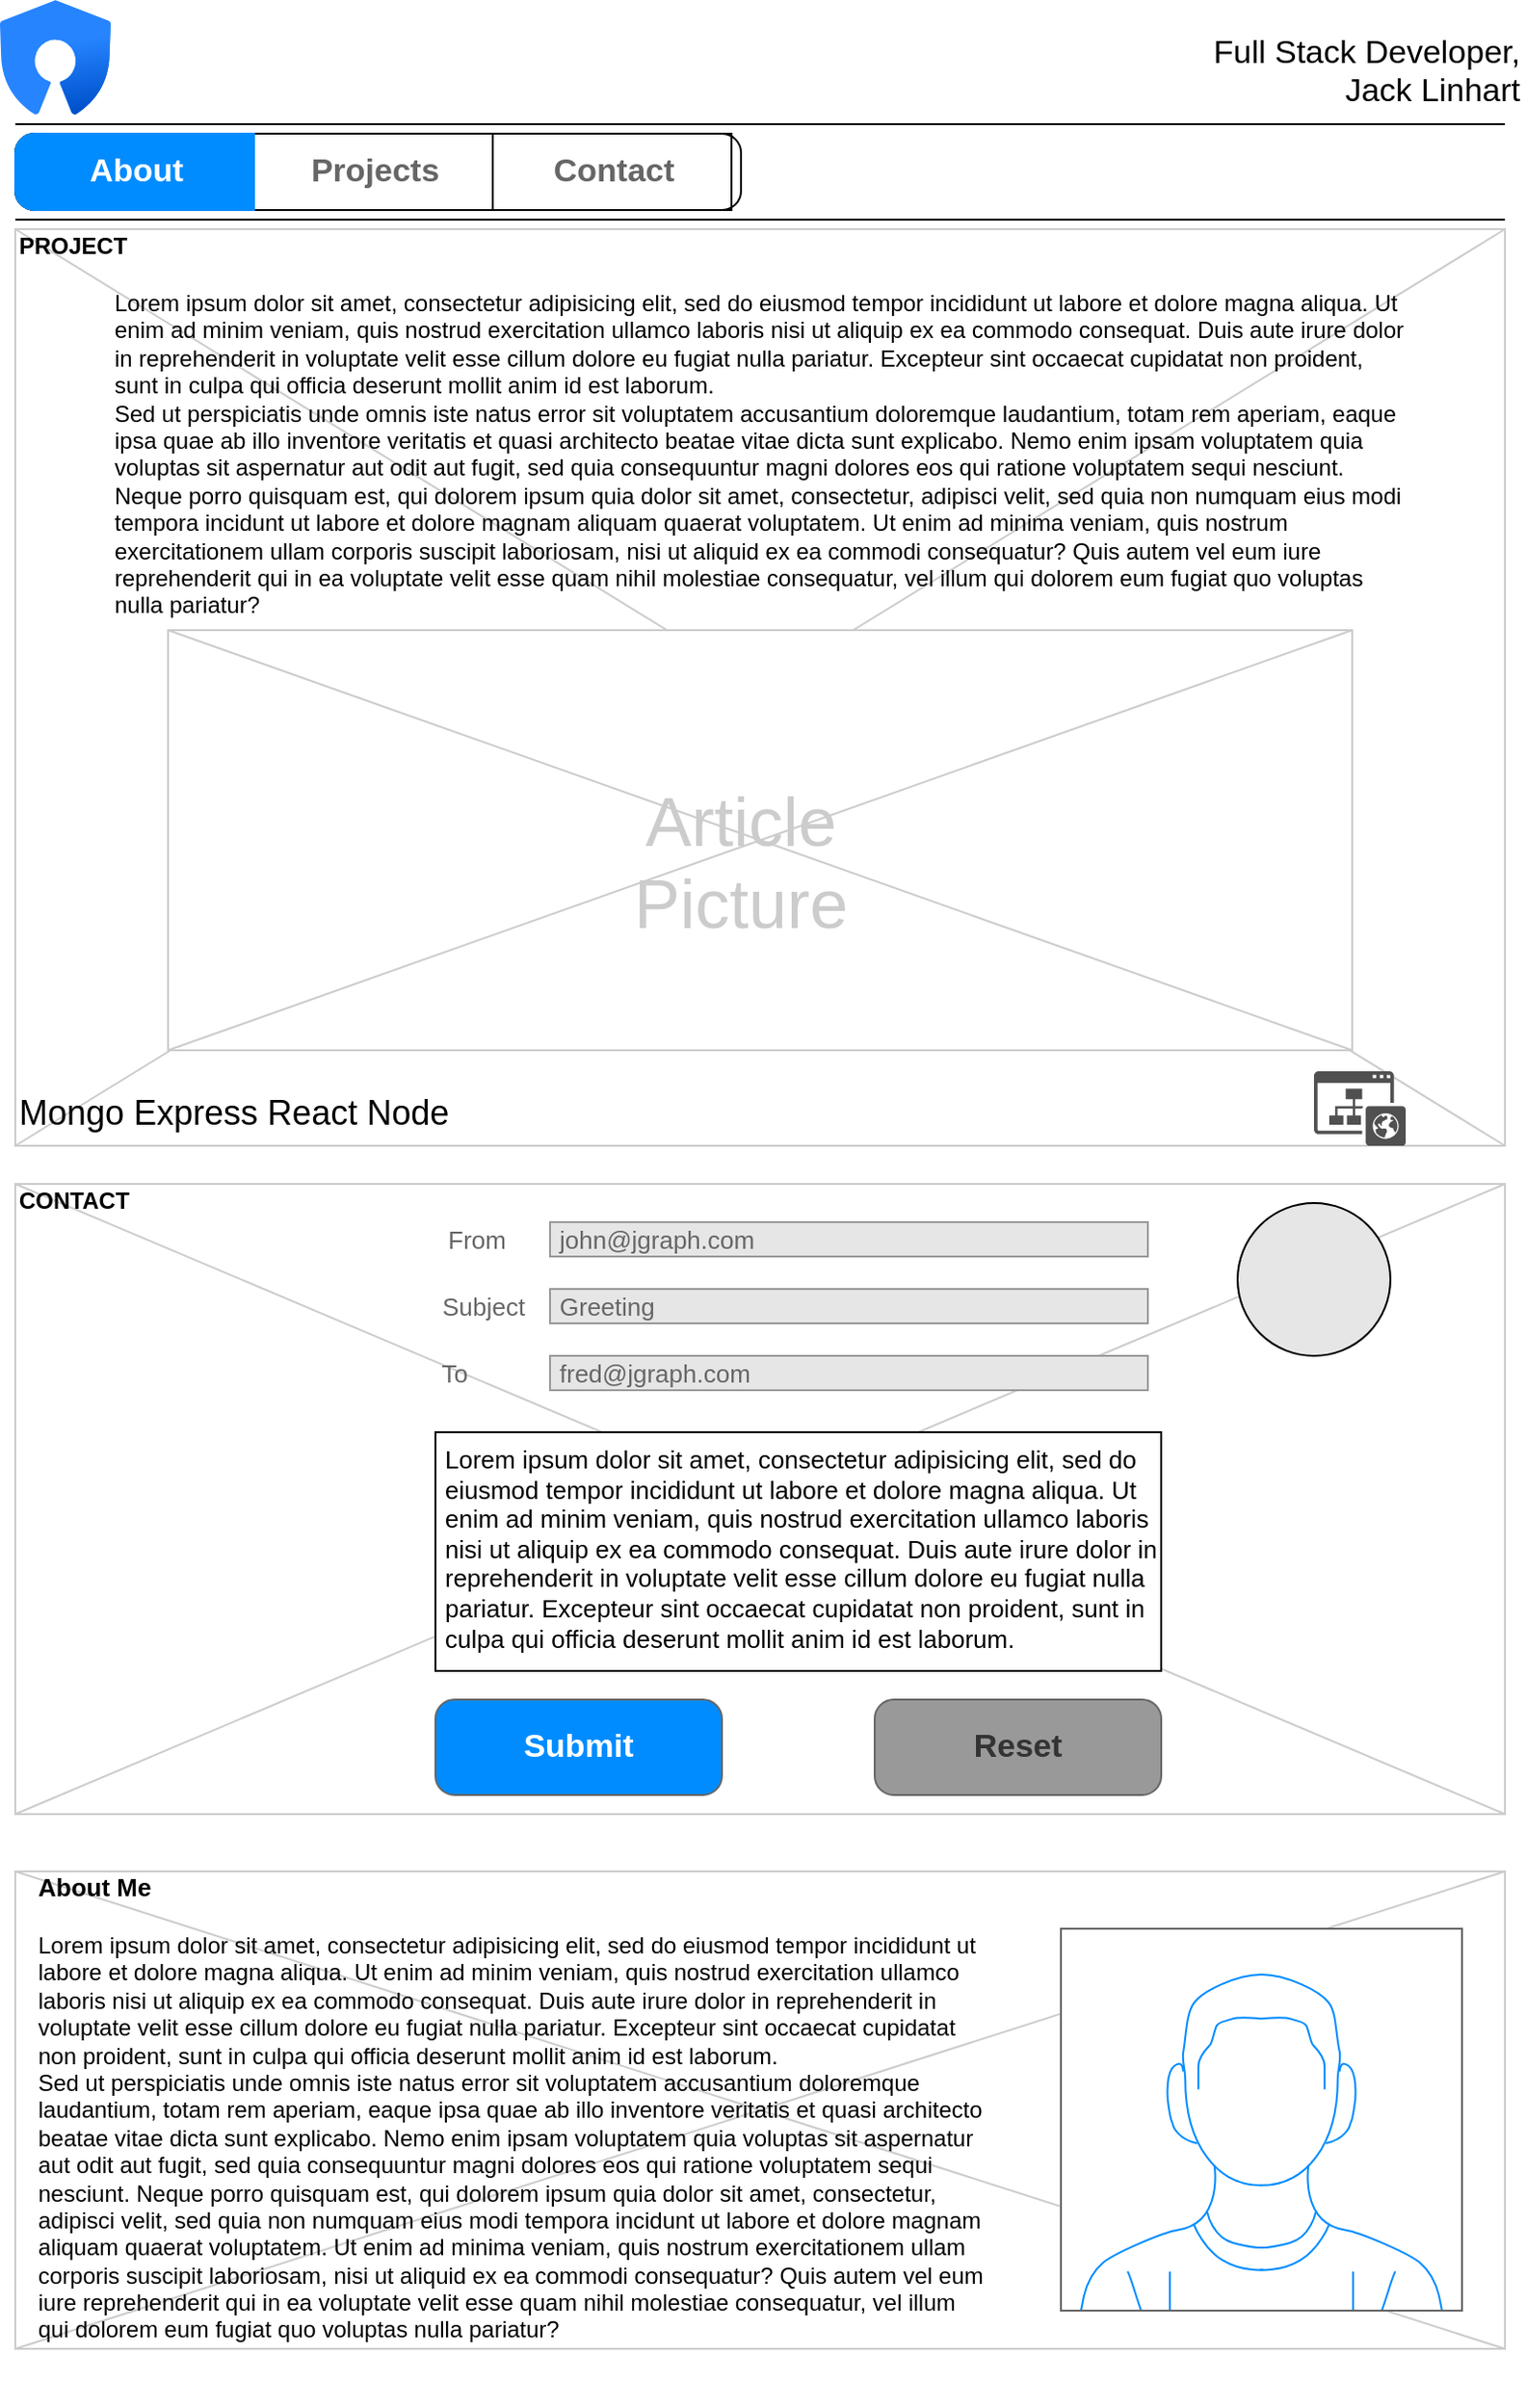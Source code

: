 <mxfile version="14.9.2" type="github">
  <diagram name="Page-1" id="f1b7ffb7-ca1e-a977-7cf5-a751b3c06c05">
    <mxGraphModel dx="2032" dy="885" grid="1" gridSize="10" guides="1" tooltips="1" connect="1" arrows="1" fold="1" page="1" pageScale="1" pageWidth="826" pageHeight="1169" background="none" math="0" shadow="0">
      <root>
        <mxCell id="0" />
        <mxCell id="1" parent="0" />
        <mxCell id="13" value="" style="verticalLabelPosition=bottom;verticalAlign=top;strokeWidth=1;shape=mxgraph.mockup.graphics.iconGrid;strokeColor=#CCCCCC;gridSize=1,1;" parent="1" vertex="1">
          <mxGeometry x="20" y="120" width="780" height="480" as="geometry" />
        </mxCell>
        <mxCell id="2" value="Full Stack Developer,&#xa;Jack Linhart&#xa;" style="text;spacingTop=-5;fontSize=17;fontStyle=0;align=right;" parent="1" vertex="1">
          <mxGeometry x="640" y="15" width="170" height="40" as="geometry" />
        </mxCell>
        <mxCell id="3" value="" style="line;strokeWidth=1" parent="1" vertex="1">
          <mxGeometry x="20" y="60" width="780" height="10" as="geometry" />
        </mxCell>
        <mxCell id="4" value="" style="line;strokeWidth=1" parent="1" vertex="1">
          <mxGeometry x="20" y="110" width="780" height="10" as="geometry" />
        </mxCell>
        <mxCell id="8" value="PROJECT" style="text;spacingTop=-5;fontStyle=1" parent="1" vertex="1">
          <mxGeometry x="20" y="120" width="30" height="20" as="geometry" />
        </mxCell>
        <mxCell id="9" value="Lorem ipsum dolor sit amet, consectetur adipisicing elit, sed do eiusmod tempor incididunt ut labore et dolore magna aliqua. Ut enim ad minim veniam, quis nostrud exercitation ullamco laboris nisi ut aliquip ex ea commodo consequat. Duis aute irure dolor in reprehenderit in voluptate velit esse cillum dolore eu fugiat nulla pariatur. Excepteur sint occaecat cupidatat non proident, sunt in culpa qui officia deserunt mollit anim id est laborum.&#xa;Sed ut perspiciatis unde omnis iste natus error sit voluptatem accusantium doloremque laudantium, totam rem aperiam, eaque ipsa quae ab illo inventore veritatis et quasi architecto beatae vitae dicta sunt explicabo. Nemo enim ipsam voluptatem quia voluptas sit aspernatur aut odit aut fugit, sed quia consequuntur magni dolores eos qui ratione voluptatem sequi nesciunt. Neque porro quisquam est, qui dolorem ipsum quia dolor sit amet, consectetur, adipisci velit, sed quia non numquam eius modi tempora incidunt ut labore et dolore magnam aliquam quaerat voluptatem. Ut enim ad minima veniam, quis nostrum exercitationem ullam corporis suscipit laboriosam, nisi ut aliquid ex ea commodi consequatur? Quis autem vel eum iure reprehenderit qui in ea voluptate velit esse quam nihil molestiae consequatur, vel illum qui dolorem eum fugiat quo voluptas nulla pariatur?" style="text;spacingTop=-5;align=left;whiteSpace=wrap;rounded=0;glass=0;" parent="1" vertex="1">
          <mxGeometry x="70" y="150" width="680" height="150" as="geometry" />
        </mxCell>
        <mxCell id="25" value="" style="verticalLabelPosition=bottom;verticalAlign=top;strokeWidth=1;shape=mxgraph.mockup.graphics.iconGrid;strokeColor=#CCCCCC;gridSize=1,1;" parent="1" vertex="1">
          <mxGeometry x="100" y="330" width="620" height="220" as="geometry" />
        </mxCell>
        <mxCell id="26" value="Article&#xa;Picture" style="text;spacingTop=-5;align=center;verticalAlign=middle;fontSize=36;fontColor=#CCCCCC" parent="1" vertex="1">
          <mxGeometry x="300" y="350" width="200" height="200" as="geometry" />
        </mxCell>
        <mxCell id="27" value="" style="verticalLabelPosition=bottom;verticalAlign=top;strokeWidth=1;shape=mxgraph.mockup.graphics.iconGrid;strokeColor=#CCCCCC;gridSize=1,1;" parent="1" vertex="1">
          <mxGeometry x="20" y="620" width="780" height="330" as="geometry" />
        </mxCell>
        <mxCell id="28" value="CONTACT" style="text;spacingTop=-5;fontStyle=1;align=left;" parent="1" vertex="1">
          <mxGeometry x="20" y="620" width="80" height="20" as="geometry" />
        </mxCell>
        <mxCell id="32" value="" style="verticalLabelPosition=bottom;verticalAlign=top;strokeWidth=1;shape=mxgraph.mockup.graphics.iconGrid;strokeColor=#CCCCCC;gridSize=1,1;" parent="1" vertex="1">
          <mxGeometry x="20" y="980" width="780" height="250" as="geometry" />
        </mxCell>
        <mxCell id="33" value="About Me" style="text;spacingTop=-5;fontSize=13;fontStyle=1;verticalAlign=middle;" parent="1" vertex="1">
          <mxGeometry x="30" y="980" width="30" height="20" as="geometry" />
        </mxCell>
        <mxCell id="34" value="Lorem ipsum dolor sit amet, consectetur adipisicing elit, sed do eiusmod tempor incididunt ut labore et dolore magna aliqua. Ut enim ad minim veniam, quis nostrud exercitation ullamco laboris nisi ut aliquip ex ea commodo consequat. Duis aute irure dolor in reprehenderit in voluptate velit esse cillum dolore eu fugiat nulla pariatur. Excepteur sint occaecat cupidatat non proident, sunt in culpa qui officia deserunt mollit anim id est laborum.&#xa;Sed ut perspiciatis unde omnis iste natus error sit voluptatem accusantium doloremque laudantium, totam rem aperiam, eaque ipsa quae ab illo inventore veritatis et quasi architecto beatae vitae dicta sunt explicabo. Nemo enim ipsam voluptatem quia voluptas sit aspernatur aut odit aut fugit, sed quia consequuntur magni dolores eos qui ratione voluptatem sequi nesciunt. Neque porro quisquam est, qui dolorem ipsum quia dolor sit amet, consectetur, adipisci velit, sed quia non numquam eius modi tempora incidunt ut labore et dolore magnam aliquam quaerat voluptatem. Ut enim ad minima veniam, quis nostrum exercitationem ullam corporis suscipit laboriosam, nisi ut aliquid ex ea commodi consequatur? Quis autem vel eum iure reprehenderit qui in ea voluptate velit esse quam nihil molestiae consequatur, vel illum qui dolorem eum fugiat quo voluptas nulla pariatur?" style="text;spacingTop=-5;whiteSpace=wrap;align=left" parent="1" vertex="1">
          <mxGeometry x="30" y="1010" width="500" height="250" as="geometry" />
        </mxCell>
        <mxCell id="47" value="Mongo Express React Node" style="text;spacingTop=-5;fontSize=18;" parent="1" vertex="1">
          <mxGeometry x="20" y="570" width="230" height="30" as="geometry" />
        </mxCell>
        <mxCell id="kLy9FUsMxEFz36Nvkuzs-72" value="" style="strokeWidth=1;shadow=0;dashed=0;align=center;html=1;shape=mxgraph.mockup.rrect;rSize=10;fontSize=17;fillColor=none;perimeterSpacing=11;" vertex="1" parent="1">
          <mxGeometry x="20" y="70" width="380" height="40" as="geometry" />
        </mxCell>
        <mxCell id="kLy9FUsMxEFz36Nvkuzs-73" value="Projects" style="strokeColor=inherit;fillColor=inherit;gradientColor=inherit;strokeWidth=1;shadow=0;dashed=0;align=center;html=1;shape=mxgraph.mockup.rrect;rSize=0;fontSize=17;fontColor=#666666;fontStyle=1;resizeHeight=1;" vertex="1" parent="kLy9FUsMxEFz36Nvkuzs-72">
          <mxGeometry width="125" height="40" relative="1" as="geometry">
            <mxPoint x="125" as="offset" />
          </mxGeometry>
        </mxCell>
        <mxCell id="kLy9FUsMxEFz36Nvkuzs-74" value="Contact" style="strokeColor=inherit;fillColor=inherit;gradientColor=inherit;strokeWidth=1;shadow=0;dashed=0;align=center;html=1;shape=mxgraph.mockup.rrect;rSize=0;fontSize=17;fontColor=#666666;fontStyle=1;resizeHeight=1;" vertex="1" parent="kLy9FUsMxEFz36Nvkuzs-72">
          <mxGeometry width="125" height="40" relative="1" as="geometry">
            <mxPoint x="250" as="offset" />
          </mxGeometry>
        </mxCell>
        <mxCell id="kLy9FUsMxEFz36Nvkuzs-76" value="About" style="strokeWidth=1;shadow=0;dashed=0;align=center;html=1;shape=mxgraph.mockup.leftButton;rSize=10;fontSize=17;fontColor=#ffffff;fontStyle=1;fillColor=#008cff;strokeColor=#008cff;resizeHeight=1;" vertex="1" parent="kLy9FUsMxEFz36Nvkuzs-72">
          <mxGeometry width="125" height="40" relative="1" as="geometry" />
        </mxCell>
        <mxCell id="kLy9FUsMxEFz36Nvkuzs-78" value="" style="verticalLabelPosition=bottom;shadow=0;dashed=0;align=center;html=1;verticalAlign=top;strokeWidth=1;shape=mxgraph.mockup.containers.userMale;strokeColor=#666666;strokeColor2=#008cff;fontSize=13;fillColor=none;" vertex="1" parent="1">
          <mxGeometry x="567.5" y="1010" width="210" height="200" as="geometry" />
        </mxCell>
        <mxCell id="kLy9FUsMxEFz36Nvkuzs-79" value="From" style="strokeWidth=1;shadow=0;dashed=0;align=center;html=1;shape=mxgraph.mockup.forms.anchor;align=right;spacingRight=2;fontColor=#666666;fontSize=13;fillColor=none;" vertex="1" parent="1">
          <mxGeometry x="250" y="640" width="30" height="18" as="geometry" />
        </mxCell>
        <mxCell id="kLy9FUsMxEFz36Nvkuzs-80" value="john@jgraph.com" style="strokeWidth=1;shadow=0;dashed=0;align=center;html=1;shape=mxgraph.mockup.forms.rrect;rSize=0;fontColor=#666666;align=left;spacingLeft=3;strokeColor=#999999;fontSize=13;fillColor=#E6E6E6;" vertex="1" parent="1">
          <mxGeometry x="300" y="640" width="313" height="18" as="geometry" />
        </mxCell>
        <mxCell id="kLy9FUsMxEFz36Nvkuzs-81" value="Subject" style="strokeWidth=1;shadow=0;dashed=0;align=left;html=1;shape=mxgraph.mockup.forms.anchor;align=right;spacingRight=2;fontColor=#666666;fontSize=13;fillColor=none;" vertex="1" parent="1">
          <mxGeometry x="240" y="675" width="50" height="18" as="geometry" />
        </mxCell>
        <mxCell id="kLy9FUsMxEFz36Nvkuzs-82" value="Greeting" style="strokeWidth=1;shadow=0;dashed=0;align=center;html=1;shape=mxgraph.mockup.forms.rrect;rSize=0;fontColor=#666666;align=left;spacingLeft=3;strokeColor=#999999;fontSize=13;fillColor=#E6E6E6;" vertex="1" parent="1">
          <mxGeometry x="300" y="675" width="313" height="18" as="geometry" />
        </mxCell>
        <mxCell id="kLy9FUsMxEFz36Nvkuzs-83" value="&lt;div align=&quot;left&quot;&gt;To&lt;/div&gt;" style="strokeWidth=1;shadow=0;dashed=0;align=left;html=1;shape=mxgraph.mockup.forms.anchor;align=right;spacingRight=2;fontColor=#666666;fontSize=13;fillColor=none;fontStyle=0" vertex="1" parent="1">
          <mxGeometry x="240" y="710" width="20" height="18" as="geometry" />
        </mxCell>
        <mxCell id="kLy9FUsMxEFz36Nvkuzs-84" value="fred@jgraph.com" style="strokeWidth=1;shadow=0;dashed=0;align=center;html=1;shape=mxgraph.mockup.forms.rrect;rSize=0;fontColor=#666666;align=left;spacingLeft=3;strokeColor=#999999;fontSize=13;fillColor=#e6e6e6;" vertex="1" parent="1">
          <mxGeometry x="300" y="710" width="313" height="18" as="geometry" />
        </mxCell>
        <mxCell id="kLy9FUsMxEFz36Nvkuzs-89" value="Lorem ipsum dolor sit amet, consectetur adipisicing elit, sed do eiusmod tempor incididunt ut labore et dolore magna aliqua. Ut enim ad minim veniam, quis nostrud exercitation ullamco laboris nisi ut aliquip ex ea commodo consequat. Duis aute irure dolor in reprehenderit in voluptate velit esse cillum dolore eu fugiat nulla pariatur. Excepteur sint occaecat cupidatat non proident, sunt in culpa qui officia deserunt mollit anim id est laborum." style="strokeWidth=1;shadow=0;dashed=0;align=center;html=1;shape=mxgraph.mockup.forms.rrect;rSize=0;align=left;spacingLeft=3;verticalAlign=top;whiteSpace=wrap;fontSize=13;" vertex="1" parent="1">
          <mxGeometry x="240" y="750" width="380" height="125" as="geometry" />
        </mxCell>
        <mxCell id="kLy9FUsMxEFz36Nvkuzs-90" value="Submit" style="strokeWidth=1;shadow=0;dashed=0;align=center;html=1;shape=mxgraph.mockup.buttons.button;strokeColor=#666666;fontColor=#ffffff;mainText=;buttonStyle=round;fontSize=17;fontStyle=1;fillColor=#008cff;whiteSpace=wrap;" vertex="1" parent="1">
          <mxGeometry x="240" y="890" width="150" height="50" as="geometry" />
        </mxCell>
        <mxCell id="kLy9FUsMxEFz36Nvkuzs-91" value="Reset" style="strokeWidth=1;shadow=0;dashed=0;align=center;html=1;shape=mxgraph.mockup.buttons.button;mainText=;buttonStyle=round;fontSize=17;fontStyle=1;whiteSpace=wrap;strokeColor=#666666;fontColor=#333333;fillColor=#999999;" vertex="1" parent="1">
          <mxGeometry x="470" y="890" width="150" height="50" as="geometry" />
        </mxCell>
        <mxCell id="kLy9FUsMxEFz36Nvkuzs-92" value="" style="shape=image;html=1;verticalAlign=top;verticalLabelPosition=bottom;labelBackgroundColor=#ffffff;imageAspect=0;aspect=fixed;image=https://cdn0.iconfinder.com/data/icons/octicons/1024/git-branch-128.png;fontSize=13;strokeColor=#000000;fillColor=#e6e6e6;" vertex="1" parent="1">
          <mxGeometry x="750" y="560" width="40" height="40" as="geometry" />
        </mxCell>
        <mxCell id="kLy9FUsMxEFz36Nvkuzs-93" value="" style="pointerEvents=1;shadow=0;dashed=0;html=1;strokeColor=none;fillColor=#505050;labelPosition=center;verticalLabelPosition=bottom;verticalAlign=top;outlineConnect=0;align=center;shape=mxgraph.office.sites.website_public;fontSize=13;" vertex="1" parent="1">
          <mxGeometry x="700" y="561" width="48" height="39" as="geometry" />
        </mxCell>
        <mxCell id="kLy9FUsMxEFz36Nvkuzs-94" value="" style="image;image=img/lib/atlassian/Crowd_Logo.svg;rounded=0;glass=0;fontSize=18;strokeColor=#000000;fillColor=#e6e6e6;align=left;verticalAlign=middle;html=0;" vertex="1" parent="1">
          <mxGeometry x="12" width="58" height="60" as="geometry" />
        </mxCell>
        <mxCell id="kLy9FUsMxEFz36Nvkuzs-95" value="" style="ellipse;whiteSpace=wrap;html=1;rounded=0;glass=0;fontSize=18;strokeColor=#000000;fillColor=#e6e6e6;align=right;verticalAlign=middle;" vertex="1" parent="1">
          <mxGeometry x="660" y="630" width="80" height="80" as="geometry" />
        </mxCell>
      </root>
    </mxGraphModel>
  </diagram>
</mxfile>
